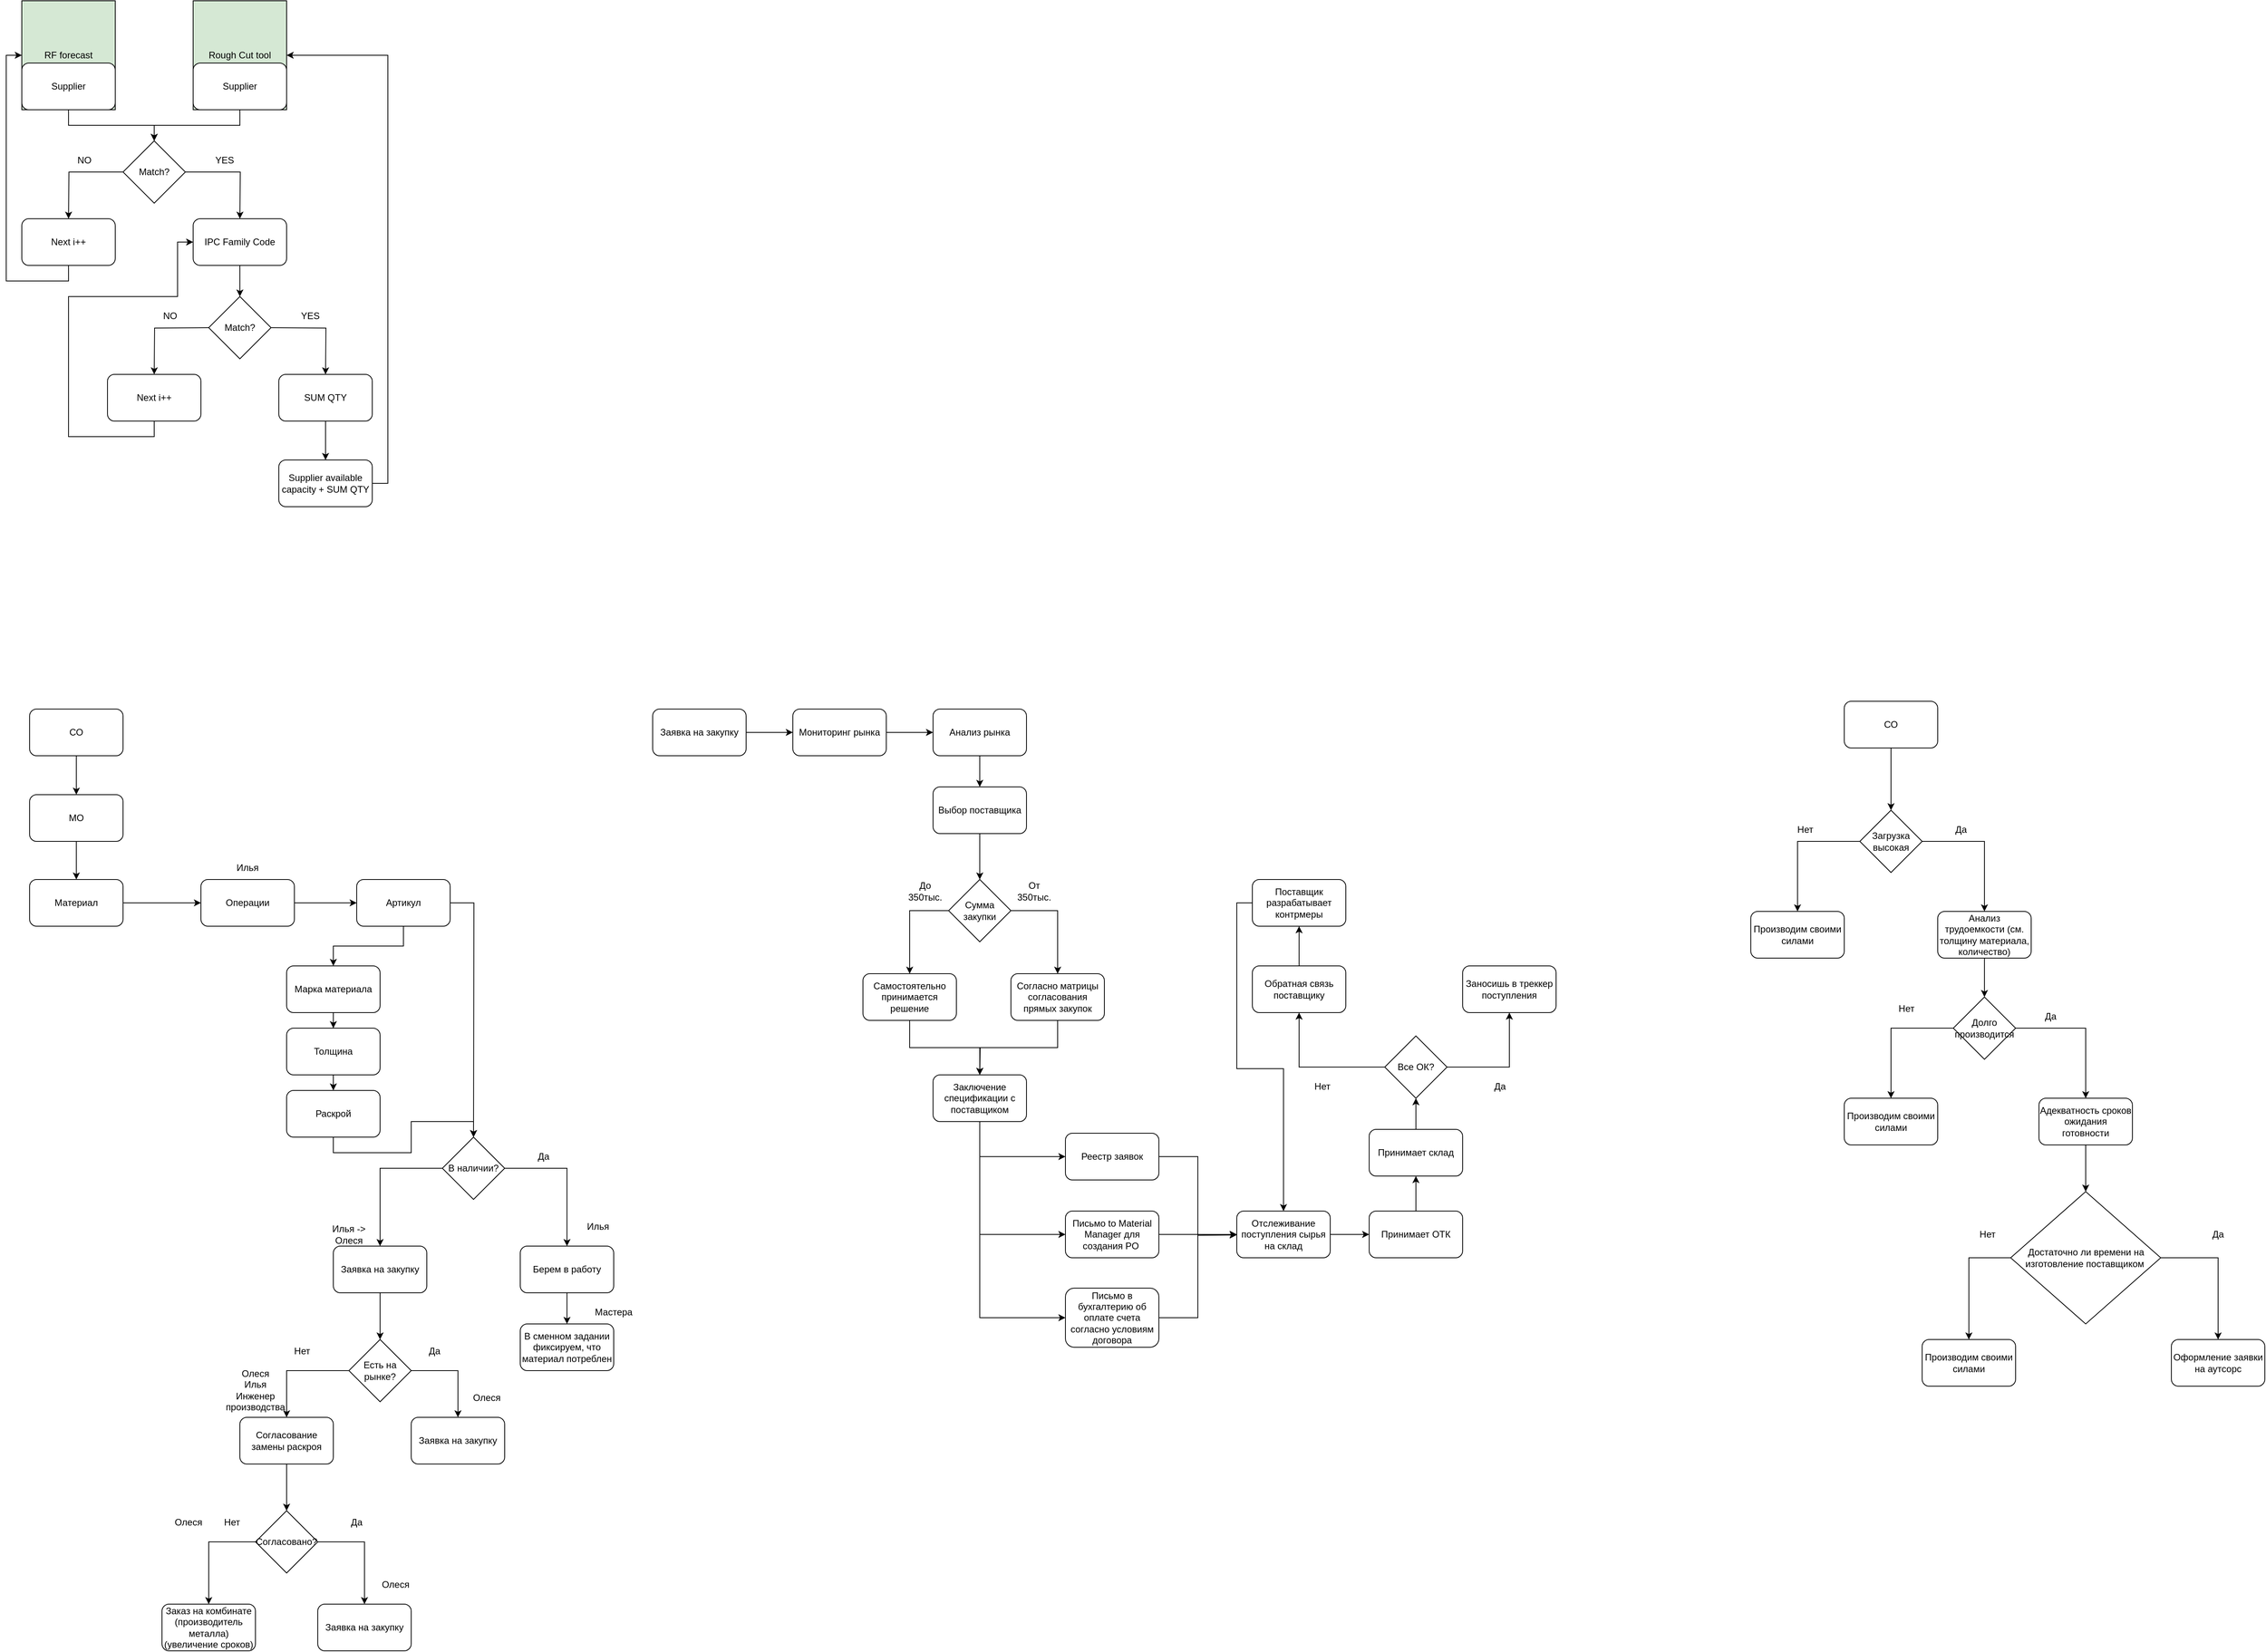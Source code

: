 <mxfile version="24.0.5" type="github">
  <diagram name="Страница — 1" id="SWFg4TI1ErmMo7tU4Nvd">
    <mxGraphModel dx="1985" dy="906" grid="1" gridSize="10" guides="1" tooltips="1" connect="1" arrows="1" fold="1" page="1" pageScale="1" pageWidth="827" pageHeight="1169" math="0" shadow="0">
      <root>
        <mxCell id="0" />
        <mxCell id="1" parent="0" />
        <mxCell id="1LgI4s4mX73llV7C_kUW-30" value="" style="group" parent="1" vertex="1" connectable="0">
          <mxGeometry x="200" y="40" width="450" height="650" as="geometry" />
        </mxCell>
        <mxCell id="1LgI4s4mX73llV7C_kUW-4" value="Rough Cut tool" style="rounded=0;whiteSpace=wrap;html=1;fillColor=#D5E8D4;" parent="1LgI4s4mX73llV7C_kUW-30" vertex="1">
          <mxGeometry x="220" width="120" height="140" as="geometry" />
        </mxCell>
        <mxCell id="1LgI4s4mX73llV7C_kUW-3" value="RF forecast" style="rounded=0;whiteSpace=wrap;html=1;fillColor=#D5E8D4;" parent="1LgI4s4mX73llV7C_kUW-30" vertex="1">
          <mxGeometry width="120" height="140" as="geometry" />
        </mxCell>
        <mxCell id="1LgI4s4mX73llV7C_kUW-1" value="Supplier" style="rounded=1;whiteSpace=wrap;html=1;" parent="1LgI4s4mX73llV7C_kUW-30" vertex="1">
          <mxGeometry y="80" width="120" height="60" as="geometry" />
        </mxCell>
        <mxCell id="1LgI4s4mX73llV7C_kUW-2" value="Supplier" style="rounded=1;whiteSpace=wrap;html=1;" parent="1LgI4s4mX73llV7C_kUW-30" vertex="1">
          <mxGeometry x="220" y="80" width="120" height="60" as="geometry" />
        </mxCell>
        <mxCell id="1LgI4s4mX73llV7C_kUW-8" style="edgeStyle=orthogonalEdgeStyle;rounded=0;orthogonalLoop=1;jettySize=auto;html=1;exitX=0;exitY=0.5;exitDx=0;exitDy=0;" parent="1LgI4s4mX73llV7C_kUW-30" source="1LgI4s4mX73llV7C_kUW-5" edge="1">
          <mxGeometry relative="1" as="geometry">
            <mxPoint x="60" y="280" as="targetPoint" />
          </mxGeometry>
        </mxCell>
        <mxCell id="1LgI4s4mX73llV7C_kUW-9" style="edgeStyle=orthogonalEdgeStyle;rounded=0;orthogonalLoop=1;jettySize=auto;html=1;exitX=1;exitY=0.5;exitDx=0;exitDy=0;" parent="1LgI4s4mX73llV7C_kUW-30" source="1LgI4s4mX73llV7C_kUW-5" edge="1">
          <mxGeometry relative="1" as="geometry">
            <mxPoint x="280" y="280" as="targetPoint" />
          </mxGeometry>
        </mxCell>
        <mxCell id="1LgI4s4mX73llV7C_kUW-5" value="Match?" style="rhombus;whiteSpace=wrap;html=1;" parent="1LgI4s4mX73llV7C_kUW-30" vertex="1">
          <mxGeometry x="130" y="180" width="80" height="80" as="geometry" />
        </mxCell>
        <mxCell id="1LgI4s4mX73llV7C_kUW-6" style="edgeStyle=orthogonalEdgeStyle;rounded=0;orthogonalLoop=1;jettySize=auto;html=1;exitX=0.5;exitY=1;exitDx=0;exitDy=0;entryX=0.5;entryY=0;entryDx=0;entryDy=0;" parent="1LgI4s4mX73llV7C_kUW-30" source="1LgI4s4mX73llV7C_kUW-1" target="1LgI4s4mX73llV7C_kUW-5" edge="1">
          <mxGeometry relative="1" as="geometry" />
        </mxCell>
        <mxCell id="1LgI4s4mX73llV7C_kUW-7" style="edgeStyle=orthogonalEdgeStyle;rounded=0;orthogonalLoop=1;jettySize=auto;html=1;exitX=0.5;exitY=1;exitDx=0;exitDy=0;entryX=0.5;entryY=0;entryDx=0;entryDy=0;" parent="1LgI4s4mX73llV7C_kUW-30" source="1LgI4s4mX73llV7C_kUW-2" target="1LgI4s4mX73llV7C_kUW-5" edge="1">
          <mxGeometry relative="1" as="geometry" />
        </mxCell>
        <mxCell id="1LgI4s4mX73llV7C_kUW-11" value="IPC Family Code" style="rounded=1;whiteSpace=wrap;html=1;" parent="1LgI4s4mX73llV7C_kUW-30" vertex="1">
          <mxGeometry x="220" y="280" width="120" height="60" as="geometry" />
        </mxCell>
        <mxCell id="1LgI4s4mX73llV7C_kUW-12" value="Match?" style="rhombus;whiteSpace=wrap;html=1;" parent="1LgI4s4mX73llV7C_kUW-30" vertex="1">
          <mxGeometry x="240" y="380" width="80" height="80" as="geometry" />
        </mxCell>
        <mxCell id="1LgI4s4mX73llV7C_kUW-17" style="edgeStyle=orthogonalEdgeStyle;rounded=0;orthogonalLoop=1;jettySize=auto;html=1;exitX=0.5;exitY=1;exitDx=0;exitDy=0;entryX=0.5;entryY=0;entryDx=0;entryDy=0;" parent="1LgI4s4mX73llV7C_kUW-30" source="1LgI4s4mX73llV7C_kUW-11" target="1LgI4s4mX73llV7C_kUW-12" edge="1">
          <mxGeometry relative="1" as="geometry" />
        </mxCell>
        <mxCell id="1LgI4s4mX73llV7C_kUW-27" style="edgeStyle=orthogonalEdgeStyle;rounded=0;orthogonalLoop=1;jettySize=auto;html=1;exitX=0.5;exitY=1;exitDx=0;exitDy=0;entryX=0;entryY=0.5;entryDx=0;entryDy=0;" parent="1LgI4s4mX73llV7C_kUW-30" source="1LgI4s4mX73llV7C_kUW-13" target="1LgI4s4mX73llV7C_kUW-3" edge="1">
          <mxGeometry relative="1" as="geometry" />
        </mxCell>
        <mxCell id="1LgI4s4mX73llV7C_kUW-13" value="Next i++" style="rounded=1;whiteSpace=wrap;html=1;" parent="1LgI4s4mX73llV7C_kUW-30" vertex="1">
          <mxGeometry y="280" width="120" height="60" as="geometry" />
        </mxCell>
        <mxCell id="1LgI4s4mX73llV7C_kUW-14" value="NO" style="text;html=1;align=center;verticalAlign=middle;resizable=0;points=[];autosize=1;strokeColor=none;fillColor=none;" parent="1LgI4s4mX73llV7C_kUW-30" vertex="1">
          <mxGeometry x="60" y="190" width="40" height="30" as="geometry" />
        </mxCell>
        <mxCell id="1LgI4s4mX73llV7C_kUW-16" value="YES" style="text;html=1;align=center;verticalAlign=middle;resizable=0;points=[];autosize=1;strokeColor=none;fillColor=none;" parent="1LgI4s4mX73llV7C_kUW-30" vertex="1">
          <mxGeometry x="235" y="190" width="50" height="30" as="geometry" />
        </mxCell>
        <mxCell id="1LgI4s4mX73llV7C_kUW-18" style="edgeStyle=orthogonalEdgeStyle;rounded=0;orthogonalLoop=1;jettySize=auto;html=1;exitX=0;exitY=0.5;exitDx=0;exitDy=0;" parent="1LgI4s4mX73llV7C_kUW-30" edge="1">
          <mxGeometry relative="1" as="geometry">
            <mxPoint x="170" y="480" as="targetPoint" />
            <mxPoint x="240" y="420" as="sourcePoint" />
          </mxGeometry>
        </mxCell>
        <mxCell id="1LgI4s4mX73llV7C_kUW-19" style="edgeStyle=orthogonalEdgeStyle;rounded=0;orthogonalLoop=1;jettySize=auto;html=1;exitX=1;exitY=0.5;exitDx=0;exitDy=0;" parent="1LgI4s4mX73llV7C_kUW-30" edge="1">
          <mxGeometry relative="1" as="geometry">
            <mxPoint x="390" y="480" as="targetPoint" />
            <mxPoint x="320" y="420" as="sourcePoint" />
          </mxGeometry>
        </mxCell>
        <mxCell id="1LgI4s4mX73llV7C_kUW-20" value="SUM QTY" style="rounded=1;whiteSpace=wrap;html=1;" parent="1LgI4s4mX73llV7C_kUW-30" vertex="1">
          <mxGeometry x="330" y="480" width="120" height="60" as="geometry" />
        </mxCell>
        <mxCell id="1LgI4s4mX73llV7C_kUW-28" style="edgeStyle=orthogonalEdgeStyle;rounded=0;orthogonalLoop=1;jettySize=auto;html=1;exitX=0.5;exitY=1;exitDx=0;exitDy=0;entryX=0;entryY=0.5;entryDx=0;entryDy=0;" parent="1LgI4s4mX73llV7C_kUW-30" source="1LgI4s4mX73llV7C_kUW-21" target="1LgI4s4mX73llV7C_kUW-11" edge="1">
          <mxGeometry relative="1" as="geometry">
            <Array as="points">
              <mxPoint x="170" y="560" />
              <mxPoint x="60" y="560" />
              <mxPoint x="60" y="380" />
              <mxPoint x="200" y="380" />
              <mxPoint x="200" y="310" />
            </Array>
          </mxGeometry>
        </mxCell>
        <mxCell id="1LgI4s4mX73llV7C_kUW-21" value="Next i++" style="rounded=1;whiteSpace=wrap;html=1;" parent="1LgI4s4mX73llV7C_kUW-30" vertex="1">
          <mxGeometry x="110" y="480" width="120" height="60" as="geometry" />
        </mxCell>
        <mxCell id="1LgI4s4mX73llV7C_kUW-22" value="NO" style="text;html=1;align=center;verticalAlign=middle;resizable=0;points=[];autosize=1;strokeColor=none;fillColor=none;" parent="1LgI4s4mX73llV7C_kUW-30" vertex="1">
          <mxGeometry x="170" y="390" width="40" height="30" as="geometry" />
        </mxCell>
        <mxCell id="1LgI4s4mX73llV7C_kUW-23" value="YES" style="text;html=1;align=center;verticalAlign=middle;resizable=0;points=[];autosize=1;strokeColor=none;fillColor=none;" parent="1LgI4s4mX73llV7C_kUW-30" vertex="1">
          <mxGeometry x="345" y="390" width="50" height="30" as="geometry" />
        </mxCell>
        <mxCell id="1LgI4s4mX73llV7C_kUW-26" style="edgeStyle=orthogonalEdgeStyle;rounded=0;orthogonalLoop=1;jettySize=auto;html=1;exitX=1;exitY=0.5;exitDx=0;exitDy=0;entryX=1;entryY=0.5;entryDx=0;entryDy=0;" parent="1LgI4s4mX73llV7C_kUW-30" source="1LgI4s4mX73llV7C_kUW-24" target="1LgI4s4mX73llV7C_kUW-4" edge="1">
          <mxGeometry relative="1" as="geometry" />
        </mxCell>
        <mxCell id="1LgI4s4mX73llV7C_kUW-24" value="Supplier available capacity + SUM QTY" style="rounded=1;whiteSpace=wrap;html=1;" parent="1LgI4s4mX73llV7C_kUW-30" vertex="1">
          <mxGeometry x="330" y="590" width="120" height="60" as="geometry" />
        </mxCell>
        <mxCell id="1LgI4s4mX73llV7C_kUW-25" style="edgeStyle=orthogonalEdgeStyle;rounded=0;orthogonalLoop=1;jettySize=auto;html=1;exitX=0.5;exitY=1;exitDx=0;exitDy=0;entryX=0.5;entryY=0;entryDx=0;entryDy=0;" parent="1LgI4s4mX73llV7C_kUW-30" source="1LgI4s4mX73llV7C_kUW-20" target="1LgI4s4mX73llV7C_kUW-24" edge="1">
          <mxGeometry relative="1" as="geometry" />
        </mxCell>
        <mxCell id="yCm9mNSIXdYQm0_pTMOk-5" style="edgeStyle=orthogonalEdgeStyle;rounded=0;orthogonalLoop=1;jettySize=auto;html=1;exitX=0.5;exitY=1;exitDx=0;exitDy=0;entryX=0.5;entryY=0;entryDx=0;entryDy=0;" edge="1" parent="1" source="yCm9mNSIXdYQm0_pTMOk-1" target="yCm9mNSIXdYQm0_pTMOk-2">
          <mxGeometry relative="1" as="geometry" />
        </mxCell>
        <mxCell id="yCm9mNSIXdYQm0_pTMOk-1" value="СО" style="rounded=1;whiteSpace=wrap;html=1;" vertex="1" parent="1">
          <mxGeometry x="210" y="950" width="120" height="60" as="geometry" />
        </mxCell>
        <mxCell id="yCm9mNSIXdYQm0_pTMOk-6" style="edgeStyle=orthogonalEdgeStyle;rounded=0;orthogonalLoop=1;jettySize=auto;html=1;exitX=0.5;exitY=1;exitDx=0;exitDy=0;entryX=0.5;entryY=0;entryDx=0;entryDy=0;" edge="1" parent="1" source="yCm9mNSIXdYQm0_pTMOk-2" target="yCm9mNSIXdYQm0_pTMOk-3">
          <mxGeometry relative="1" as="geometry" />
        </mxCell>
        <mxCell id="yCm9mNSIXdYQm0_pTMOk-2" value="МО" style="rounded=1;whiteSpace=wrap;html=1;" vertex="1" parent="1">
          <mxGeometry x="210" y="1060" width="120" height="60" as="geometry" />
        </mxCell>
        <mxCell id="yCm9mNSIXdYQm0_pTMOk-7" style="edgeStyle=orthogonalEdgeStyle;rounded=0;orthogonalLoop=1;jettySize=auto;html=1;exitX=1;exitY=0.5;exitDx=0;exitDy=0;" edge="1" parent="1" source="yCm9mNSIXdYQm0_pTMOk-3" target="yCm9mNSIXdYQm0_pTMOk-4">
          <mxGeometry relative="1" as="geometry" />
        </mxCell>
        <mxCell id="yCm9mNSIXdYQm0_pTMOk-3" value="Материал" style="rounded=1;whiteSpace=wrap;html=1;" vertex="1" parent="1">
          <mxGeometry x="210" y="1169" width="120" height="60" as="geometry" />
        </mxCell>
        <mxCell id="yCm9mNSIXdYQm0_pTMOk-15" style="edgeStyle=orthogonalEdgeStyle;rounded=0;orthogonalLoop=1;jettySize=auto;html=1;exitX=1;exitY=0.5;exitDx=0;exitDy=0;" edge="1" parent="1" source="yCm9mNSIXdYQm0_pTMOk-4" target="yCm9mNSIXdYQm0_pTMOk-10">
          <mxGeometry relative="1" as="geometry" />
        </mxCell>
        <mxCell id="yCm9mNSIXdYQm0_pTMOk-4" value="Операции" style="rounded=1;whiteSpace=wrap;html=1;" vertex="1" parent="1">
          <mxGeometry x="430" y="1169" width="120" height="60" as="geometry" />
        </mxCell>
        <mxCell id="yCm9mNSIXdYQm0_pTMOk-8" value="Илья" style="text;html=1;align=center;verticalAlign=middle;whiteSpace=wrap;rounded=0;" vertex="1" parent="1">
          <mxGeometry x="460" y="1139" width="60" height="30" as="geometry" />
        </mxCell>
        <mxCell id="yCm9mNSIXdYQm0_pTMOk-19" style="edgeStyle=orthogonalEdgeStyle;rounded=0;orthogonalLoop=1;jettySize=auto;html=1;exitX=0.5;exitY=1;exitDx=0;exitDy=0;entryX=0.5;entryY=0;entryDx=0;entryDy=0;" edge="1" parent="1" source="yCm9mNSIXdYQm0_pTMOk-9" target="yCm9mNSIXdYQm0_pTMOk-12">
          <mxGeometry relative="1" as="geometry" />
        </mxCell>
        <mxCell id="yCm9mNSIXdYQm0_pTMOk-9" value="Толщина" style="rounded=1;whiteSpace=wrap;html=1;" vertex="1" parent="1">
          <mxGeometry x="540" y="1360" width="120" height="60" as="geometry" />
        </mxCell>
        <mxCell id="yCm9mNSIXdYQm0_pTMOk-17" style="edgeStyle=orthogonalEdgeStyle;rounded=0;orthogonalLoop=1;jettySize=auto;html=1;exitX=0.5;exitY=1;exitDx=0;exitDy=0;entryX=0.5;entryY=0;entryDx=0;entryDy=0;" edge="1" parent="1" source="yCm9mNSIXdYQm0_pTMOk-10" target="yCm9mNSIXdYQm0_pTMOk-16">
          <mxGeometry relative="1" as="geometry" />
        </mxCell>
        <mxCell id="yCm9mNSIXdYQm0_pTMOk-20" style="edgeStyle=orthogonalEdgeStyle;rounded=0;orthogonalLoop=1;jettySize=auto;html=1;exitX=1;exitY=0.5;exitDx=0;exitDy=0;" edge="1" parent="1" source="yCm9mNSIXdYQm0_pTMOk-10">
          <mxGeometry relative="1" as="geometry">
            <mxPoint x="780" y="1500" as="targetPoint" />
          </mxGeometry>
        </mxCell>
        <mxCell id="yCm9mNSIXdYQm0_pTMOk-10" value="Артикул" style="rounded=1;whiteSpace=wrap;html=1;" vertex="1" parent="1">
          <mxGeometry x="630" y="1169" width="120" height="60" as="geometry" />
        </mxCell>
        <mxCell id="yCm9mNSIXdYQm0_pTMOk-11" style="edgeStyle=orthogonalEdgeStyle;rounded=0;orthogonalLoop=1;jettySize=auto;html=1;exitX=0.5;exitY=1;exitDx=0;exitDy=0;" edge="1" parent="1" source="yCm9mNSIXdYQm0_pTMOk-8" target="yCm9mNSIXdYQm0_pTMOk-8">
          <mxGeometry relative="1" as="geometry" />
        </mxCell>
        <mxCell id="yCm9mNSIXdYQm0_pTMOk-30" style="edgeStyle=orthogonalEdgeStyle;rounded=0;orthogonalLoop=1;jettySize=auto;html=1;exitX=0.5;exitY=1;exitDx=0;exitDy=0;entryX=0.5;entryY=0;entryDx=0;entryDy=0;" edge="1" parent="1" source="yCm9mNSIXdYQm0_pTMOk-12" target="yCm9mNSIXdYQm0_pTMOk-22">
          <mxGeometry relative="1" as="geometry" />
        </mxCell>
        <mxCell id="yCm9mNSIXdYQm0_pTMOk-12" value="Раскрой" style="rounded=1;whiteSpace=wrap;html=1;" vertex="1" parent="1">
          <mxGeometry x="540" y="1440" width="120" height="60" as="geometry" />
        </mxCell>
        <mxCell id="yCm9mNSIXdYQm0_pTMOk-18" style="edgeStyle=orthogonalEdgeStyle;rounded=0;orthogonalLoop=1;jettySize=auto;html=1;exitX=0.5;exitY=1;exitDx=0;exitDy=0;" edge="1" parent="1" source="yCm9mNSIXdYQm0_pTMOk-16" target="yCm9mNSIXdYQm0_pTMOk-9">
          <mxGeometry relative="1" as="geometry" />
        </mxCell>
        <mxCell id="yCm9mNSIXdYQm0_pTMOk-16" value="Марка материала" style="rounded=1;whiteSpace=wrap;html=1;" vertex="1" parent="1">
          <mxGeometry x="540" y="1280" width="120" height="60" as="geometry" />
        </mxCell>
        <mxCell id="yCm9mNSIXdYQm0_pTMOk-25" style="edgeStyle=orthogonalEdgeStyle;rounded=0;orthogonalLoop=1;jettySize=auto;html=1;exitX=1;exitY=0.5;exitDx=0;exitDy=0;entryX=0.5;entryY=0;entryDx=0;entryDy=0;" edge="1" parent="1" source="yCm9mNSIXdYQm0_pTMOk-22" target="yCm9mNSIXdYQm0_pTMOk-23">
          <mxGeometry relative="1" as="geometry" />
        </mxCell>
        <mxCell id="yCm9mNSIXdYQm0_pTMOk-26" style="edgeStyle=orthogonalEdgeStyle;rounded=0;orthogonalLoop=1;jettySize=auto;html=1;exitX=0;exitY=0.5;exitDx=0;exitDy=0;entryX=0.5;entryY=0;entryDx=0;entryDy=0;" edge="1" parent="1" source="yCm9mNSIXdYQm0_pTMOk-22" target="yCm9mNSIXdYQm0_pTMOk-24">
          <mxGeometry relative="1" as="geometry" />
        </mxCell>
        <mxCell id="yCm9mNSIXdYQm0_pTMOk-22" value="В наличии?" style="rhombus;whiteSpace=wrap;html=1;" vertex="1" parent="1">
          <mxGeometry x="740" y="1500" width="80" height="80" as="geometry" />
        </mxCell>
        <mxCell id="yCm9mNSIXdYQm0_pTMOk-29" style="edgeStyle=orthogonalEdgeStyle;rounded=0;orthogonalLoop=1;jettySize=auto;html=1;exitX=0.5;exitY=1;exitDx=0;exitDy=0;" edge="1" parent="1" source="yCm9mNSIXdYQm0_pTMOk-23" target="yCm9mNSIXdYQm0_pTMOk-27">
          <mxGeometry relative="1" as="geometry" />
        </mxCell>
        <mxCell id="yCm9mNSIXdYQm0_pTMOk-23" value="Берем в работу" style="rounded=1;whiteSpace=wrap;html=1;" vertex="1" parent="1">
          <mxGeometry x="840" y="1640" width="120" height="60" as="geometry" />
        </mxCell>
        <mxCell id="yCm9mNSIXdYQm0_pTMOk-35" style="edgeStyle=orthogonalEdgeStyle;rounded=0;orthogonalLoop=1;jettySize=auto;html=1;exitX=0.5;exitY=1;exitDx=0;exitDy=0;entryX=0.5;entryY=0;entryDx=0;entryDy=0;" edge="1" parent="1" source="yCm9mNSIXdYQm0_pTMOk-24" target="yCm9mNSIXdYQm0_pTMOk-34">
          <mxGeometry relative="1" as="geometry" />
        </mxCell>
        <mxCell id="yCm9mNSIXdYQm0_pTMOk-24" value="Заявка на закупку" style="rounded=1;whiteSpace=wrap;html=1;" vertex="1" parent="1">
          <mxGeometry x="600" y="1640" width="120" height="60" as="geometry" />
        </mxCell>
        <mxCell id="yCm9mNSIXdYQm0_pTMOk-27" value="В сменном задании фиксируем, что материал потреблен" style="rounded=1;whiteSpace=wrap;html=1;" vertex="1" parent="1">
          <mxGeometry x="840" y="1740" width="120" height="60" as="geometry" />
        </mxCell>
        <mxCell id="yCm9mNSIXdYQm0_pTMOk-31" value="Илья -&amp;gt; Олеся" style="text;html=1;align=center;verticalAlign=middle;whiteSpace=wrap;rounded=0;" vertex="1" parent="1">
          <mxGeometry x="590" y="1610" width="60" height="30" as="geometry" />
        </mxCell>
        <mxCell id="yCm9mNSIXdYQm0_pTMOk-39" style="edgeStyle=orthogonalEdgeStyle;rounded=0;orthogonalLoop=1;jettySize=auto;html=1;exitX=0;exitY=0.5;exitDx=0;exitDy=0;entryX=0.5;entryY=0;entryDx=0;entryDy=0;" edge="1" parent="1" source="yCm9mNSIXdYQm0_pTMOk-34" target="yCm9mNSIXdYQm0_pTMOk-38">
          <mxGeometry relative="1" as="geometry" />
        </mxCell>
        <mxCell id="yCm9mNSIXdYQm0_pTMOk-51" style="edgeStyle=orthogonalEdgeStyle;rounded=0;orthogonalLoop=1;jettySize=auto;html=1;exitX=1;exitY=0.5;exitDx=0;exitDy=0;" edge="1" parent="1" source="yCm9mNSIXdYQm0_pTMOk-34" target="yCm9mNSIXdYQm0_pTMOk-50">
          <mxGeometry relative="1" as="geometry" />
        </mxCell>
        <mxCell id="yCm9mNSIXdYQm0_pTMOk-34" value="Есть на рынке?" style="rhombus;whiteSpace=wrap;html=1;" vertex="1" parent="1">
          <mxGeometry x="620" y="1760" width="80" height="80" as="geometry" />
        </mxCell>
        <mxCell id="yCm9mNSIXdYQm0_pTMOk-36" value="Да" style="text;html=1;align=center;verticalAlign=middle;whiteSpace=wrap;rounded=0;" vertex="1" parent="1">
          <mxGeometry x="840" y="1510" width="60" height="30" as="geometry" />
        </mxCell>
        <mxCell id="yCm9mNSIXdYQm0_pTMOk-45" style="edgeStyle=orthogonalEdgeStyle;rounded=0;orthogonalLoop=1;jettySize=auto;html=1;exitX=0.5;exitY=1;exitDx=0;exitDy=0;" edge="1" parent="1" source="yCm9mNSIXdYQm0_pTMOk-38" target="yCm9mNSIXdYQm0_pTMOk-44">
          <mxGeometry relative="1" as="geometry" />
        </mxCell>
        <mxCell id="yCm9mNSIXdYQm0_pTMOk-38" value="Согласование замены раскроя" style="rounded=1;whiteSpace=wrap;html=1;" vertex="1" parent="1">
          <mxGeometry x="480" y="1860" width="120" height="60" as="geometry" />
        </mxCell>
        <mxCell id="yCm9mNSIXdYQm0_pTMOk-40" value="Нет" style="text;html=1;align=center;verticalAlign=middle;whiteSpace=wrap;rounded=0;" vertex="1" parent="1">
          <mxGeometry x="530" y="1760" width="60" height="30" as="geometry" />
        </mxCell>
        <mxCell id="yCm9mNSIXdYQm0_pTMOk-47" style="edgeStyle=orthogonalEdgeStyle;rounded=0;orthogonalLoop=1;jettySize=auto;html=1;exitX=0;exitY=0.5;exitDx=0;exitDy=0;entryX=0.5;entryY=0;entryDx=0;entryDy=0;" edge="1" parent="1" source="yCm9mNSIXdYQm0_pTMOk-44" target="yCm9mNSIXdYQm0_pTMOk-46">
          <mxGeometry relative="1" as="geometry" />
        </mxCell>
        <mxCell id="yCm9mNSIXdYQm0_pTMOk-52" style="edgeStyle=orthogonalEdgeStyle;rounded=0;orthogonalLoop=1;jettySize=auto;html=1;exitX=1;exitY=0.5;exitDx=0;exitDy=0;" edge="1" parent="1" source="yCm9mNSIXdYQm0_pTMOk-44" target="yCm9mNSIXdYQm0_pTMOk-49">
          <mxGeometry relative="1" as="geometry" />
        </mxCell>
        <mxCell id="yCm9mNSIXdYQm0_pTMOk-44" value="Согласовано?" style="rhombus;whiteSpace=wrap;html=1;" vertex="1" parent="1">
          <mxGeometry x="500" y="1980" width="80" height="80" as="geometry" />
        </mxCell>
        <mxCell id="yCm9mNSIXdYQm0_pTMOk-46" value="Заказ на комбинате (производитель металла) (увеличение сроков)" style="rounded=1;whiteSpace=wrap;html=1;" vertex="1" parent="1">
          <mxGeometry x="380" y="2100" width="120" height="60" as="geometry" />
        </mxCell>
        <mxCell id="yCm9mNSIXdYQm0_pTMOk-48" value="Нет" style="text;html=1;align=center;verticalAlign=middle;whiteSpace=wrap;rounded=0;" vertex="1" parent="1">
          <mxGeometry x="440" y="1980" width="60" height="30" as="geometry" />
        </mxCell>
        <mxCell id="yCm9mNSIXdYQm0_pTMOk-49" value="Заявка на закупку" style="rounded=1;whiteSpace=wrap;html=1;" vertex="1" parent="1">
          <mxGeometry x="580" y="2100" width="120" height="60" as="geometry" />
        </mxCell>
        <mxCell id="yCm9mNSIXdYQm0_pTMOk-50" value="Заявка на закупку" style="rounded=1;whiteSpace=wrap;html=1;" vertex="1" parent="1">
          <mxGeometry x="700" y="1860" width="120" height="60" as="geometry" />
        </mxCell>
        <mxCell id="yCm9mNSIXdYQm0_pTMOk-53" value="Да" style="text;html=1;align=center;verticalAlign=middle;whiteSpace=wrap;rounded=0;" vertex="1" parent="1">
          <mxGeometry x="600" y="1980" width="60" height="30" as="geometry" />
        </mxCell>
        <mxCell id="yCm9mNSIXdYQm0_pTMOk-54" value="Да" style="text;html=1;align=center;verticalAlign=middle;whiteSpace=wrap;rounded=0;" vertex="1" parent="1">
          <mxGeometry x="700" y="1760" width="60" height="30" as="geometry" />
        </mxCell>
        <mxCell id="yCm9mNSIXdYQm0_pTMOk-70" style="edgeStyle=orthogonalEdgeStyle;rounded=0;orthogonalLoop=1;jettySize=auto;html=1;exitX=1;exitY=0.5;exitDx=0;exitDy=0;" edge="1" parent="1" source="yCm9mNSIXdYQm0_pTMOk-57" target="yCm9mNSIXdYQm0_pTMOk-68">
          <mxGeometry relative="1" as="geometry" />
        </mxCell>
        <mxCell id="yCm9mNSIXdYQm0_pTMOk-57" value="Заявка на закупку" style="rounded=1;whiteSpace=wrap;html=1;" vertex="1" parent="1">
          <mxGeometry x="1010" y="950" width="120" height="60" as="geometry" />
        </mxCell>
        <mxCell id="yCm9mNSIXdYQm0_pTMOk-58" value="Илья" style="text;html=1;align=center;verticalAlign=middle;whiteSpace=wrap;rounded=0;" vertex="1" parent="1">
          <mxGeometry x="910" y="1600" width="60" height="30" as="geometry" />
        </mxCell>
        <mxCell id="yCm9mNSIXdYQm0_pTMOk-59" value="Олеся&lt;br&gt;Илья&lt;br&gt;Инженер производства" style="text;html=1;align=center;verticalAlign=middle;whiteSpace=wrap;rounded=0;" vertex="1" parent="1">
          <mxGeometry x="470" y="1810" width="60" height="30" as="geometry" />
        </mxCell>
        <mxCell id="yCm9mNSIXdYQm0_pTMOk-60" value="Олеся" style="text;html=1;align=center;verticalAlign=middle;whiteSpace=wrap;rounded=0;" vertex="1" parent="1">
          <mxGeometry x="384" y="1980" width="60" height="30" as="geometry" />
        </mxCell>
        <mxCell id="yCm9mNSIXdYQm0_pTMOk-62" value="Олеся" style="text;html=1;align=center;verticalAlign=middle;whiteSpace=wrap;rounded=0;" vertex="1" parent="1">
          <mxGeometry x="767" y="1820" width="60" height="30" as="geometry" />
        </mxCell>
        <mxCell id="yCm9mNSIXdYQm0_pTMOk-63" value="Олеся" style="text;html=1;align=center;verticalAlign=middle;whiteSpace=wrap;rounded=0;" vertex="1" parent="1">
          <mxGeometry x="650" y="2060" width="60" height="30" as="geometry" />
        </mxCell>
        <mxCell id="yCm9mNSIXdYQm0_pTMOk-65" value="Мастера" style="text;html=1;align=center;verticalAlign=middle;whiteSpace=wrap;rounded=0;" vertex="1" parent="1">
          <mxGeometry x="930" y="1710" width="60" height="30" as="geometry" />
        </mxCell>
        <mxCell id="yCm9mNSIXdYQm0_pTMOk-72" style="edgeStyle=orthogonalEdgeStyle;rounded=0;orthogonalLoop=1;jettySize=auto;html=1;exitX=1;exitY=0.5;exitDx=0;exitDy=0;" edge="1" parent="1" source="yCm9mNSIXdYQm0_pTMOk-68" target="yCm9mNSIXdYQm0_pTMOk-71">
          <mxGeometry relative="1" as="geometry" />
        </mxCell>
        <mxCell id="yCm9mNSIXdYQm0_pTMOk-68" value="Мониторинг рынка" style="rounded=1;whiteSpace=wrap;html=1;" vertex="1" parent="1">
          <mxGeometry x="1190" y="950" width="120" height="60" as="geometry" />
        </mxCell>
        <mxCell id="yCm9mNSIXdYQm0_pTMOk-80" style="edgeStyle=orthogonalEdgeStyle;rounded=0;orthogonalLoop=1;jettySize=auto;html=1;exitX=1;exitY=0.5;exitDx=0;exitDy=0;entryX=0.5;entryY=0;entryDx=0;entryDy=0;" edge="1" parent="1" source="yCm9mNSIXdYQm0_pTMOk-69" target="yCm9mNSIXdYQm0_pTMOk-79">
          <mxGeometry relative="1" as="geometry" />
        </mxCell>
        <mxCell id="yCm9mNSIXdYQm0_pTMOk-82" style="edgeStyle=orthogonalEdgeStyle;rounded=0;orthogonalLoop=1;jettySize=auto;html=1;exitX=0;exitY=0.5;exitDx=0;exitDy=0;" edge="1" parent="1" source="yCm9mNSIXdYQm0_pTMOk-69" target="yCm9mNSIXdYQm0_pTMOk-81">
          <mxGeometry relative="1" as="geometry" />
        </mxCell>
        <mxCell id="yCm9mNSIXdYQm0_pTMOk-69" value="Сумма закупки" style="rhombus;whiteSpace=wrap;html=1;" vertex="1" parent="1">
          <mxGeometry x="1390" y="1169" width="80" height="80" as="geometry" />
        </mxCell>
        <mxCell id="yCm9mNSIXdYQm0_pTMOk-74" style="edgeStyle=orthogonalEdgeStyle;rounded=0;orthogonalLoop=1;jettySize=auto;html=1;exitX=0.5;exitY=1;exitDx=0;exitDy=0;entryX=0.5;entryY=0;entryDx=0;entryDy=0;" edge="1" parent="1" source="yCm9mNSIXdYQm0_pTMOk-71" target="yCm9mNSIXdYQm0_pTMOk-73">
          <mxGeometry relative="1" as="geometry" />
        </mxCell>
        <mxCell id="yCm9mNSIXdYQm0_pTMOk-71" value="Анализ рынка" style="rounded=1;whiteSpace=wrap;html=1;" vertex="1" parent="1">
          <mxGeometry x="1370" y="950" width="120" height="60" as="geometry" />
        </mxCell>
        <mxCell id="yCm9mNSIXdYQm0_pTMOk-75" style="edgeStyle=orthogonalEdgeStyle;rounded=0;orthogonalLoop=1;jettySize=auto;html=1;exitX=0.5;exitY=1;exitDx=0;exitDy=0;entryX=0.5;entryY=0;entryDx=0;entryDy=0;" edge="1" parent="1" source="yCm9mNSIXdYQm0_pTMOk-73" target="yCm9mNSIXdYQm0_pTMOk-69">
          <mxGeometry relative="1" as="geometry" />
        </mxCell>
        <mxCell id="yCm9mNSIXdYQm0_pTMOk-73" value="Выбор поставщика" style="rounded=1;whiteSpace=wrap;html=1;" vertex="1" parent="1">
          <mxGeometry x="1370" y="1050" width="120" height="60" as="geometry" />
        </mxCell>
        <mxCell id="yCm9mNSIXdYQm0_pTMOk-76" value="До 350тыс." style="text;html=1;align=center;verticalAlign=middle;whiteSpace=wrap;rounded=0;" vertex="1" parent="1">
          <mxGeometry x="1330" y="1169" width="60" height="30" as="geometry" />
        </mxCell>
        <mxCell id="yCm9mNSIXdYQm0_pTMOk-78" value="От 350тыс." style="text;html=1;align=center;verticalAlign=middle;whiteSpace=wrap;rounded=0;" vertex="1" parent="1">
          <mxGeometry x="1470" y="1169" width="60" height="30" as="geometry" />
        </mxCell>
        <mxCell id="yCm9mNSIXdYQm0_pTMOk-85" style="edgeStyle=orthogonalEdgeStyle;rounded=0;orthogonalLoop=1;jettySize=auto;html=1;exitX=0.5;exitY=1;exitDx=0;exitDy=0;" edge="1" parent="1" source="yCm9mNSIXdYQm0_pTMOk-79">
          <mxGeometry relative="1" as="geometry">
            <mxPoint x="1430.0" y="1420" as="targetPoint" />
          </mxGeometry>
        </mxCell>
        <mxCell id="yCm9mNSIXdYQm0_pTMOk-79" value="Согласно матрицы согласования прямых закупок" style="rounded=1;whiteSpace=wrap;html=1;" vertex="1" parent="1">
          <mxGeometry x="1470" y="1290" width="120" height="60" as="geometry" />
        </mxCell>
        <mxCell id="yCm9mNSIXdYQm0_pTMOk-84" style="edgeStyle=orthogonalEdgeStyle;rounded=0;orthogonalLoop=1;jettySize=auto;html=1;exitX=0.5;exitY=1;exitDx=0;exitDy=0;" edge="1" parent="1" source="yCm9mNSIXdYQm0_pTMOk-81" target="yCm9mNSIXdYQm0_pTMOk-83">
          <mxGeometry relative="1" as="geometry" />
        </mxCell>
        <mxCell id="yCm9mNSIXdYQm0_pTMOk-81" value="Самостоятельно принимается решение" style="rounded=1;whiteSpace=wrap;html=1;" vertex="1" parent="1">
          <mxGeometry x="1280" y="1290" width="120" height="60" as="geometry" />
        </mxCell>
        <mxCell id="yCm9mNSIXdYQm0_pTMOk-87" style="edgeStyle=orthogonalEdgeStyle;rounded=0;orthogonalLoop=1;jettySize=auto;html=1;exitX=0.5;exitY=1;exitDx=0;exitDy=0;entryX=0;entryY=0.5;entryDx=0;entryDy=0;" edge="1" parent="1" source="yCm9mNSIXdYQm0_pTMOk-83" target="yCm9mNSIXdYQm0_pTMOk-86">
          <mxGeometry relative="1" as="geometry" />
        </mxCell>
        <mxCell id="yCm9mNSIXdYQm0_pTMOk-89" style="edgeStyle=orthogonalEdgeStyle;rounded=0;orthogonalLoop=1;jettySize=auto;html=1;exitX=0.5;exitY=1;exitDx=0;exitDy=0;entryX=0;entryY=0.5;entryDx=0;entryDy=0;" edge="1" parent="1" source="yCm9mNSIXdYQm0_pTMOk-83" target="yCm9mNSIXdYQm0_pTMOk-88">
          <mxGeometry relative="1" as="geometry" />
        </mxCell>
        <mxCell id="yCm9mNSIXdYQm0_pTMOk-92" style="edgeStyle=orthogonalEdgeStyle;rounded=0;orthogonalLoop=1;jettySize=auto;html=1;exitX=0.5;exitY=1;exitDx=0;exitDy=0;entryX=0;entryY=0.5;entryDx=0;entryDy=0;" edge="1" parent="1" source="yCm9mNSIXdYQm0_pTMOk-83" target="yCm9mNSIXdYQm0_pTMOk-90">
          <mxGeometry relative="1" as="geometry" />
        </mxCell>
        <mxCell id="yCm9mNSIXdYQm0_pTMOk-83" value="Заключение спецификации с поставщиком" style="rounded=1;whiteSpace=wrap;html=1;" vertex="1" parent="1">
          <mxGeometry x="1370" y="1420" width="120" height="60" as="geometry" />
        </mxCell>
        <mxCell id="yCm9mNSIXdYQm0_pTMOk-94" style="edgeStyle=orthogonalEdgeStyle;rounded=0;orthogonalLoop=1;jettySize=auto;html=1;exitX=1;exitY=0.5;exitDx=0;exitDy=0;entryX=0;entryY=0.5;entryDx=0;entryDy=0;" edge="1" parent="1" source="yCm9mNSIXdYQm0_pTMOk-86" target="yCm9mNSIXdYQm0_pTMOk-93">
          <mxGeometry relative="1" as="geometry" />
        </mxCell>
        <mxCell id="yCm9mNSIXdYQm0_pTMOk-86" value="Реестр заявок" style="rounded=1;whiteSpace=wrap;html=1;" vertex="1" parent="1">
          <mxGeometry x="1540" y="1495" width="120" height="60" as="geometry" />
        </mxCell>
        <mxCell id="yCm9mNSIXdYQm0_pTMOk-95" style="edgeStyle=orthogonalEdgeStyle;rounded=0;orthogonalLoop=1;jettySize=auto;html=1;exitX=1;exitY=0.5;exitDx=0;exitDy=0;" edge="1" parent="1" source="yCm9mNSIXdYQm0_pTMOk-88">
          <mxGeometry relative="1" as="geometry">
            <mxPoint x="1760" y="1625.667" as="targetPoint" />
          </mxGeometry>
        </mxCell>
        <mxCell id="yCm9mNSIXdYQm0_pTMOk-88" value="Письмо to Material Manager для создания PO&amp;nbsp;" style="rounded=1;whiteSpace=wrap;html=1;" vertex="1" parent="1">
          <mxGeometry x="1540" y="1595" width="120" height="60" as="geometry" />
        </mxCell>
        <mxCell id="yCm9mNSIXdYQm0_pTMOk-97" style="edgeStyle=orthogonalEdgeStyle;rounded=0;orthogonalLoop=1;jettySize=auto;html=1;exitX=1;exitY=0.5;exitDx=0;exitDy=0;entryX=0;entryY=0.5;entryDx=0;entryDy=0;" edge="1" parent="1" source="yCm9mNSIXdYQm0_pTMOk-90" target="yCm9mNSIXdYQm0_pTMOk-93">
          <mxGeometry relative="1" as="geometry" />
        </mxCell>
        <mxCell id="yCm9mNSIXdYQm0_pTMOk-90" value="Письмо в бухгалтерию об оплате счета согласно условиям договора" style="rounded=1;whiteSpace=wrap;html=1;" vertex="1" parent="1">
          <mxGeometry x="1540" y="1694" width="120" height="76" as="geometry" />
        </mxCell>
        <mxCell id="yCm9mNSIXdYQm0_pTMOk-101" style="edgeStyle=orthogonalEdgeStyle;rounded=0;orthogonalLoop=1;jettySize=auto;html=1;exitX=1;exitY=0.5;exitDx=0;exitDy=0;entryX=0;entryY=0.5;entryDx=0;entryDy=0;" edge="1" parent="1" source="yCm9mNSIXdYQm0_pTMOk-93" target="yCm9mNSIXdYQm0_pTMOk-98">
          <mxGeometry relative="1" as="geometry" />
        </mxCell>
        <mxCell id="yCm9mNSIXdYQm0_pTMOk-93" value="Отслеживание поступления сырья на склад" style="rounded=1;whiteSpace=wrap;html=1;" vertex="1" parent="1">
          <mxGeometry x="1760" y="1595" width="120" height="60" as="geometry" />
        </mxCell>
        <mxCell id="yCm9mNSIXdYQm0_pTMOk-102" style="edgeStyle=orthogonalEdgeStyle;rounded=0;orthogonalLoop=1;jettySize=auto;html=1;exitX=0.5;exitY=0;exitDx=0;exitDy=0;entryX=0.5;entryY=1;entryDx=0;entryDy=0;" edge="1" parent="1" source="yCm9mNSIXdYQm0_pTMOk-98" target="yCm9mNSIXdYQm0_pTMOk-99">
          <mxGeometry relative="1" as="geometry" />
        </mxCell>
        <mxCell id="yCm9mNSIXdYQm0_pTMOk-98" value="Принимает ОТК" style="rounded=1;whiteSpace=wrap;html=1;" vertex="1" parent="1">
          <mxGeometry x="1930" y="1595" width="120" height="60" as="geometry" />
        </mxCell>
        <mxCell id="yCm9mNSIXdYQm0_pTMOk-108" style="edgeStyle=orthogonalEdgeStyle;rounded=0;orthogonalLoop=1;jettySize=auto;html=1;exitX=0.5;exitY=0;exitDx=0;exitDy=0;" edge="1" parent="1" source="yCm9mNSIXdYQm0_pTMOk-99" target="yCm9mNSIXdYQm0_pTMOk-104">
          <mxGeometry relative="1" as="geometry" />
        </mxCell>
        <mxCell id="yCm9mNSIXdYQm0_pTMOk-99" value="Принимает склад" style="rounded=1;whiteSpace=wrap;html=1;" vertex="1" parent="1">
          <mxGeometry x="1930" y="1490" width="120" height="60" as="geometry" />
        </mxCell>
        <mxCell id="yCm9mNSIXdYQm0_pTMOk-100" value="Заносишь в треккер поступления" style="rounded=1;whiteSpace=wrap;html=1;" vertex="1" parent="1">
          <mxGeometry x="2050" y="1280" width="120" height="60" as="geometry" />
        </mxCell>
        <mxCell id="yCm9mNSIXdYQm0_pTMOk-106" style="edgeStyle=orthogonalEdgeStyle;rounded=0;orthogonalLoop=1;jettySize=auto;html=1;exitX=0;exitY=0.5;exitDx=0;exitDy=0;entryX=0.5;entryY=1;entryDx=0;entryDy=0;" edge="1" parent="1" source="yCm9mNSIXdYQm0_pTMOk-104" target="yCm9mNSIXdYQm0_pTMOk-105">
          <mxGeometry relative="1" as="geometry" />
        </mxCell>
        <mxCell id="yCm9mNSIXdYQm0_pTMOk-107" style="edgeStyle=orthogonalEdgeStyle;rounded=0;orthogonalLoop=1;jettySize=auto;html=1;exitX=1;exitY=0.5;exitDx=0;exitDy=0;entryX=0.5;entryY=1;entryDx=0;entryDy=0;" edge="1" parent="1" source="yCm9mNSIXdYQm0_pTMOk-104" target="yCm9mNSIXdYQm0_pTMOk-100">
          <mxGeometry relative="1" as="geometry" />
        </mxCell>
        <mxCell id="yCm9mNSIXdYQm0_pTMOk-104" value="Все ОК?" style="rhombus;whiteSpace=wrap;html=1;" vertex="1" parent="1">
          <mxGeometry x="1950" y="1370" width="80" height="80" as="geometry" />
        </mxCell>
        <mxCell id="yCm9mNSIXdYQm0_pTMOk-110" style="edgeStyle=orthogonalEdgeStyle;rounded=0;orthogonalLoop=1;jettySize=auto;html=1;exitX=0.5;exitY=0;exitDx=0;exitDy=0;entryX=0.5;entryY=1;entryDx=0;entryDy=0;" edge="1" parent="1" source="yCm9mNSIXdYQm0_pTMOk-105" target="yCm9mNSIXdYQm0_pTMOk-109">
          <mxGeometry relative="1" as="geometry" />
        </mxCell>
        <mxCell id="yCm9mNSIXdYQm0_pTMOk-105" value="Обратная связь поставщику" style="rounded=1;whiteSpace=wrap;html=1;" vertex="1" parent="1">
          <mxGeometry x="1780" y="1280" width="120" height="60" as="geometry" />
        </mxCell>
        <mxCell id="yCm9mNSIXdYQm0_pTMOk-111" style="edgeStyle=orthogonalEdgeStyle;rounded=0;orthogonalLoop=1;jettySize=auto;html=1;exitX=0;exitY=0.5;exitDx=0;exitDy=0;entryX=0.5;entryY=0;entryDx=0;entryDy=0;" edge="1" parent="1" source="yCm9mNSIXdYQm0_pTMOk-109" target="yCm9mNSIXdYQm0_pTMOk-93">
          <mxGeometry relative="1" as="geometry" />
        </mxCell>
        <mxCell id="yCm9mNSIXdYQm0_pTMOk-109" value="Поставщик разрабатывает контрмеры" style="rounded=1;whiteSpace=wrap;html=1;" vertex="1" parent="1">
          <mxGeometry x="1780" y="1169" width="120" height="60" as="geometry" />
        </mxCell>
        <mxCell id="yCm9mNSIXdYQm0_pTMOk-112" value="Да" style="text;html=1;align=center;verticalAlign=middle;whiteSpace=wrap;rounded=0;" vertex="1" parent="1">
          <mxGeometry x="2068" y="1420" width="60" height="30" as="geometry" />
        </mxCell>
        <mxCell id="yCm9mNSIXdYQm0_pTMOk-115" value="Нет" style="text;html=1;align=center;verticalAlign=middle;whiteSpace=wrap;rounded=0;" vertex="1" parent="1">
          <mxGeometry x="1840" y="1420" width="60" height="30" as="geometry" />
        </mxCell>
        <mxCell id="yCm9mNSIXdYQm0_pTMOk-139" style="edgeStyle=orthogonalEdgeStyle;rounded=0;orthogonalLoop=1;jettySize=auto;html=1;exitX=0.5;exitY=1;exitDx=0;exitDy=0;entryX=0.5;entryY=0;entryDx=0;entryDy=0;" edge="1" parent="1" source="yCm9mNSIXdYQm0_pTMOk-119" target="yCm9mNSIXdYQm0_pTMOk-126">
          <mxGeometry relative="1" as="geometry" />
        </mxCell>
        <mxCell id="yCm9mNSIXdYQm0_pTMOk-119" value="СО" style="rounded=1;whiteSpace=wrap;html=1;" vertex="1" parent="1">
          <mxGeometry x="2540" y="940" width="120" height="60" as="geometry" />
        </mxCell>
        <mxCell id="yCm9mNSIXdYQm0_pTMOk-147" style="edgeStyle=orthogonalEdgeStyle;rounded=0;orthogonalLoop=1;jettySize=auto;html=1;exitX=1;exitY=0.5;exitDx=0;exitDy=0;" edge="1" parent="1" source="yCm9mNSIXdYQm0_pTMOk-123" target="yCm9mNSIXdYQm0_pTMOk-146">
          <mxGeometry relative="1" as="geometry" />
        </mxCell>
        <mxCell id="yCm9mNSIXdYQm0_pTMOk-160" style="edgeStyle=orthogonalEdgeStyle;rounded=0;orthogonalLoop=1;jettySize=auto;html=1;exitX=0;exitY=0.5;exitDx=0;exitDy=0;" edge="1" parent="1" source="yCm9mNSIXdYQm0_pTMOk-123" target="yCm9mNSIXdYQm0_pTMOk-159">
          <mxGeometry relative="1" as="geometry" />
        </mxCell>
        <mxCell id="yCm9mNSIXdYQm0_pTMOk-123" value="Долго производится" style="rhombus;whiteSpace=wrap;html=1;" vertex="1" parent="1">
          <mxGeometry x="2680" y="1320" width="80" height="80" as="geometry" />
        </mxCell>
        <mxCell id="yCm9mNSIXdYQm0_pTMOk-140" style="edgeStyle=orthogonalEdgeStyle;rounded=0;orthogonalLoop=1;jettySize=auto;html=1;exitX=1;exitY=0.5;exitDx=0;exitDy=0;entryX=0.5;entryY=0;entryDx=0;entryDy=0;" edge="1" parent="1" source="yCm9mNSIXdYQm0_pTMOk-126" target="yCm9mNSIXdYQm0_pTMOk-132">
          <mxGeometry relative="1" as="geometry" />
        </mxCell>
        <mxCell id="yCm9mNSIXdYQm0_pTMOk-161" style="edgeStyle=orthogonalEdgeStyle;rounded=0;orthogonalLoop=1;jettySize=auto;html=1;exitX=0;exitY=0.5;exitDx=0;exitDy=0;entryX=0.5;entryY=0;entryDx=0;entryDy=0;" edge="1" parent="1" source="yCm9mNSIXdYQm0_pTMOk-126" target="yCm9mNSIXdYQm0_pTMOk-158">
          <mxGeometry relative="1" as="geometry" />
        </mxCell>
        <mxCell id="yCm9mNSIXdYQm0_pTMOk-126" value="Загрузка высокая" style="rhombus;whiteSpace=wrap;html=1;" vertex="1" parent="1">
          <mxGeometry x="2560" y="1080" width="80" height="80" as="geometry" />
        </mxCell>
        <mxCell id="yCm9mNSIXdYQm0_pTMOk-130" value="Да" style="text;html=1;align=center;verticalAlign=middle;whiteSpace=wrap;rounded=0;" vertex="1" parent="1">
          <mxGeometry x="2660" y="1090" width="60" height="30" as="geometry" />
        </mxCell>
        <mxCell id="yCm9mNSIXdYQm0_pTMOk-141" style="edgeStyle=orthogonalEdgeStyle;rounded=0;orthogonalLoop=1;jettySize=auto;html=1;exitX=0.5;exitY=1;exitDx=0;exitDy=0;entryX=0.5;entryY=0;entryDx=0;entryDy=0;" edge="1" parent="1" source="yCm9mNSIXdYQm0_pTMOk-132" target="yCm9mNSIXdYQm0_pTMOk-123">
          <mxGeometry relative="1" as="geometry" />
        </mxCell>
        <mxCell id="yCm9mNSIXdYQm0_pTMOk-132" value="Анализ трудоемкости (см. толщину материала, количество)" style="rounded=1;whiteSpace=wrap;html=1;" vertex="1" parent="1">
          <mxGeometry x="2660" y="1210" width="120" height="60" as="geometry" />
        </mxCell>
        <mxCell id="yCm9mNSIXdYQm0_pTMOk-136" value="Оформление заявки на аутсорс" style="rounded=1;whiteSpace=wrap;html=1;" vertex="1" parent="1">
          <mxGeometry x="2960" y="1760" width="120" height="60" as="geometry" />
        </mxCell>
        <mxCell id="yCm9mNSIXdYQm0_pTMOk-142" value="Да" style="text;html=1;align=center;verticalAlign=middle;whiteSpace=wrap;rounded=0;" vertex="1" parent="1">
          <mxGeometry x="2775" y="1330" width="60" height="30" as="geometry" />
        </mxCell>
        <mxCell id="yCm9mNSIXdYQm0_pTMOk-150" style="edgeStyle=orthogonalEdgeStyle;rounded=0;orthogonalLoop=1;jettySize=auto;html=1;exitX=0.5;exitY=1;exitDx=0;exitDy=0;entryX=0.5;entryY=0;entryDx=0;entryDy=0;" edge="1" parent="1" source="yCm9mNSIXdYQm0_pTMOk-146" target="yCm9mNSIXdYQm0_pTMOk-148">
          <mxGeometry relative="1" as="geometry" />
        </mxCell>
        <mxCell id="yCm9mNSIXdYQm0_pTMOk-146" value="Адекватность сроков ожидания готовности" style="rounded=1;whiteSpace=wrap;html=1;" vertex="1" parent="1">
          <mxGeometry x="2790" y="1450" width="120" height="60" as="geometry" />
        </mxCell>
        <mxCell id="yCm9mNSIXdYQm0_pTMOk-151" style="edgeStyle=orthogonalEdgeStyle;rounded=0;orthogonalLoop=1;jettySize=auto;html=1;exitX=1;exitY=0.5;exitDx=0;exitDy=0;entryX=0.5;entryY=0;entryDx=0;entryDy=0;" edge="1" parent="1" source="yCm9mNSIXdYQm0_pTMOk-148" target="yCm9mNSIXdYQm0_pTMOk-136">
          <mxGeometry relative="1" as="geometry" />
        </mxCell>
        <mxCell id="yCm9mNSIXdYQm0_pTMOk-153" style="edgeStyle=orthogonalEdgeStyle;rounded=0;orthogonalLoop=1;jettySize=auto;html=1;exitX=0;exitY=0.5;exitDx=0;exitDy=0;entryX=0.5;entryY=0;entryDx=0;entryDy=0;" edge="1" parent="1" source="yCm9mNSIXdYQm0_pTMOk-148" target="yCm9mNSIXdYQm0_pTMOk-152">
          <mxGeometry relative="1" as="geometry" />
        </mxCell>
        <mxCell id="yCm9mNSIXdYQm0_pTMOk-148" value="Достаточно ли времени на изготовление поставщиком&amp;nbsp;" style="rhombus;whiteSpace=wrap;html=1;" vertex="1" parent="1">
          <mxGeometry x="2753.67" y="1570" width="192.67" height="170" as="geometry" />
        </mxCell>
        <mxCell id="yCm9mNSIXdYQm0_pTMOk-149" value="Да" style="text;html=1;align=center;verticalAlign=middle;whiteSpace=wrap;rounded=0;" vertex="1" parent="1">
          <mxGeometry x="2990" y="1610" width="60" height="30" as="geometry" />
        </mxCell>
        <mxCell id="yCm9mNSIXdYQm0_pTMOk-152" value="Производим своими силами" style="rounded=1;whiteSpace=wrap;html=1;" vertex="1" parent="1">
          <mxGeometry x="2640" y="1760" width="120" height="60" as="geometry" />
        </mxCell>
        <mxCell id="yCm9mNSIXdYQm0_pTMOk-155" value="Нет" style="text;html=1;align=center;verticalAlign=middle;whiteSpace=wrap;rounded=0;" vertex="1" parent="1">
          <mxGeometry x="2693.67" y="1610" width="60" height="30" as="geometry" />
        </mxCell>
        <mxCell id="yCm9mNSIXdYQm0_pTMOk-157" value="Нет" style="text;html=1;align=center;verticalAlign=middle;whiteSpace=wrap;rounded=0;" vertex="1" parent="1">
          <mxGeometry x="2460" y="1090" width="60" height="30" as="geometry" />
        </mxCell>
        <mxCell id="yCm9mNSIXdYQm0_pTMOk-158" value="Производим своими силами" style="rounded=1;whiteSpace=wrap;html=1;" vertex="1" parent="1">
          <mxGeometry x="2420" y="1210" width="120" height="60" as="geometry" />
        </mxCell>
        <mxCell id="yCm9mNSIXdYQm0_pTMOk-159" value="Производим своими силами" style="rounded=1;whiteSpace=wrap;html=1;" vertex="1" parent="1">
          <mxGeometry x="2540" y="1450" width="120" height="60" as="geometry" />
        </mxCell>
        <mxCell id="yCm9mNSIXdYQm0_pTMOk-162" value="Нет" style="text;html=1;align=center;verticalAlign=middle;whiteSpace=wrap;rounded=0;" vertex="1" parent="1">
          <mxGeometry x="2590" y="1320" width="60" height="30" as="geometry" />
        </mxCell>
      </root>
    </mxGraphModel>
  </diagram>
</mxfile>
